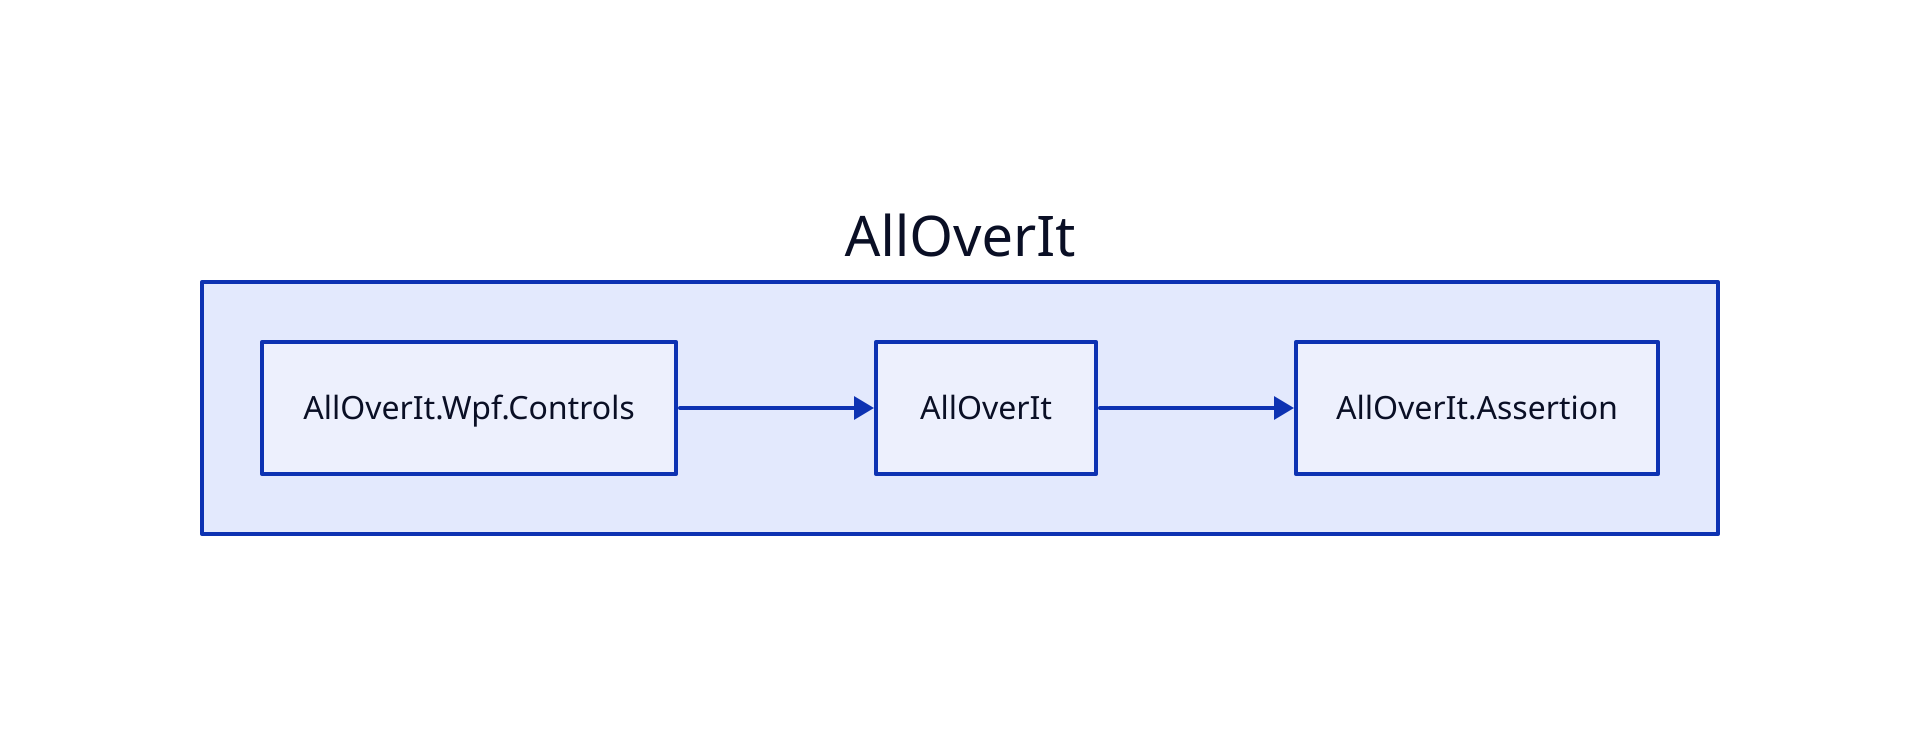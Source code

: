 direction: right

aoi: AllOverIt
aoi.alloverit-wpf-controls: AllOverIt.Wpf.Controls
aoi.alloverit: AllOverIt
aoi.alloverit-assertion: AllOverIt.Assertion

aoi.alloverit <- aoi.alloverit-wpf-controls
aoi.alloverit-assertion <- aoi.alloverit
